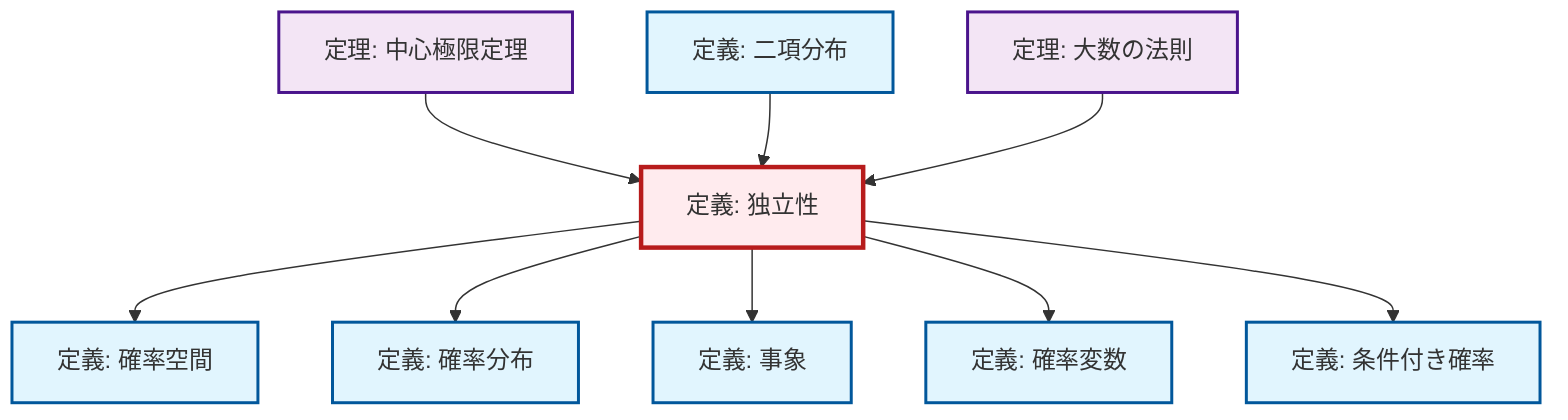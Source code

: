 graph TD
    classDef definition fill:#e1f5fe,stroke:#01579b,stroke-width:2px
    classDef theorem fill:#f3e5f5,stroke:#4a148c,stroke-width:2px
    classDef axiom fill:#fff3e0,stroke:#e65100,stroke-width:2px
    classDef example fill:#e8f5e9,stroke:#1b5e20,stroke-width:2px
    classDef current fill:#ffebee,stroke:#b71c1c,stroke-width:3px
    def-independence["定義: 独立性"]:::definition
    def-binomial-distribution["定義: 二項分布"]:::definition
    def-random-variable["定義: 確率変数"]:::definition
    thm-central-limit["定理: 中心極限定理"]:::theorem
    thm-law-of-large-numbers["定理: 大数の法則"]:::theorem
    def-probability-distribution["定義: 確率分布"]:::definition
    def-conditional-probability["定義: 条件付き確率"]:::definition
    def-event["定義: 事象"]:::definition
    def-probability-space["定義: 確率空間"]:::definition
    thm-central-limit --> def-independence
    def-independence --> def-probability-space
    def-binomial-distribution --> def-independence
    def-independence --> def-probability-distribution
    def-independence --> def-event
    thm-law-of-large-numbers --> def-independence
    def-independence --> def-random-variable
    def-independence --> def-conditional-probability
    class def-independence current